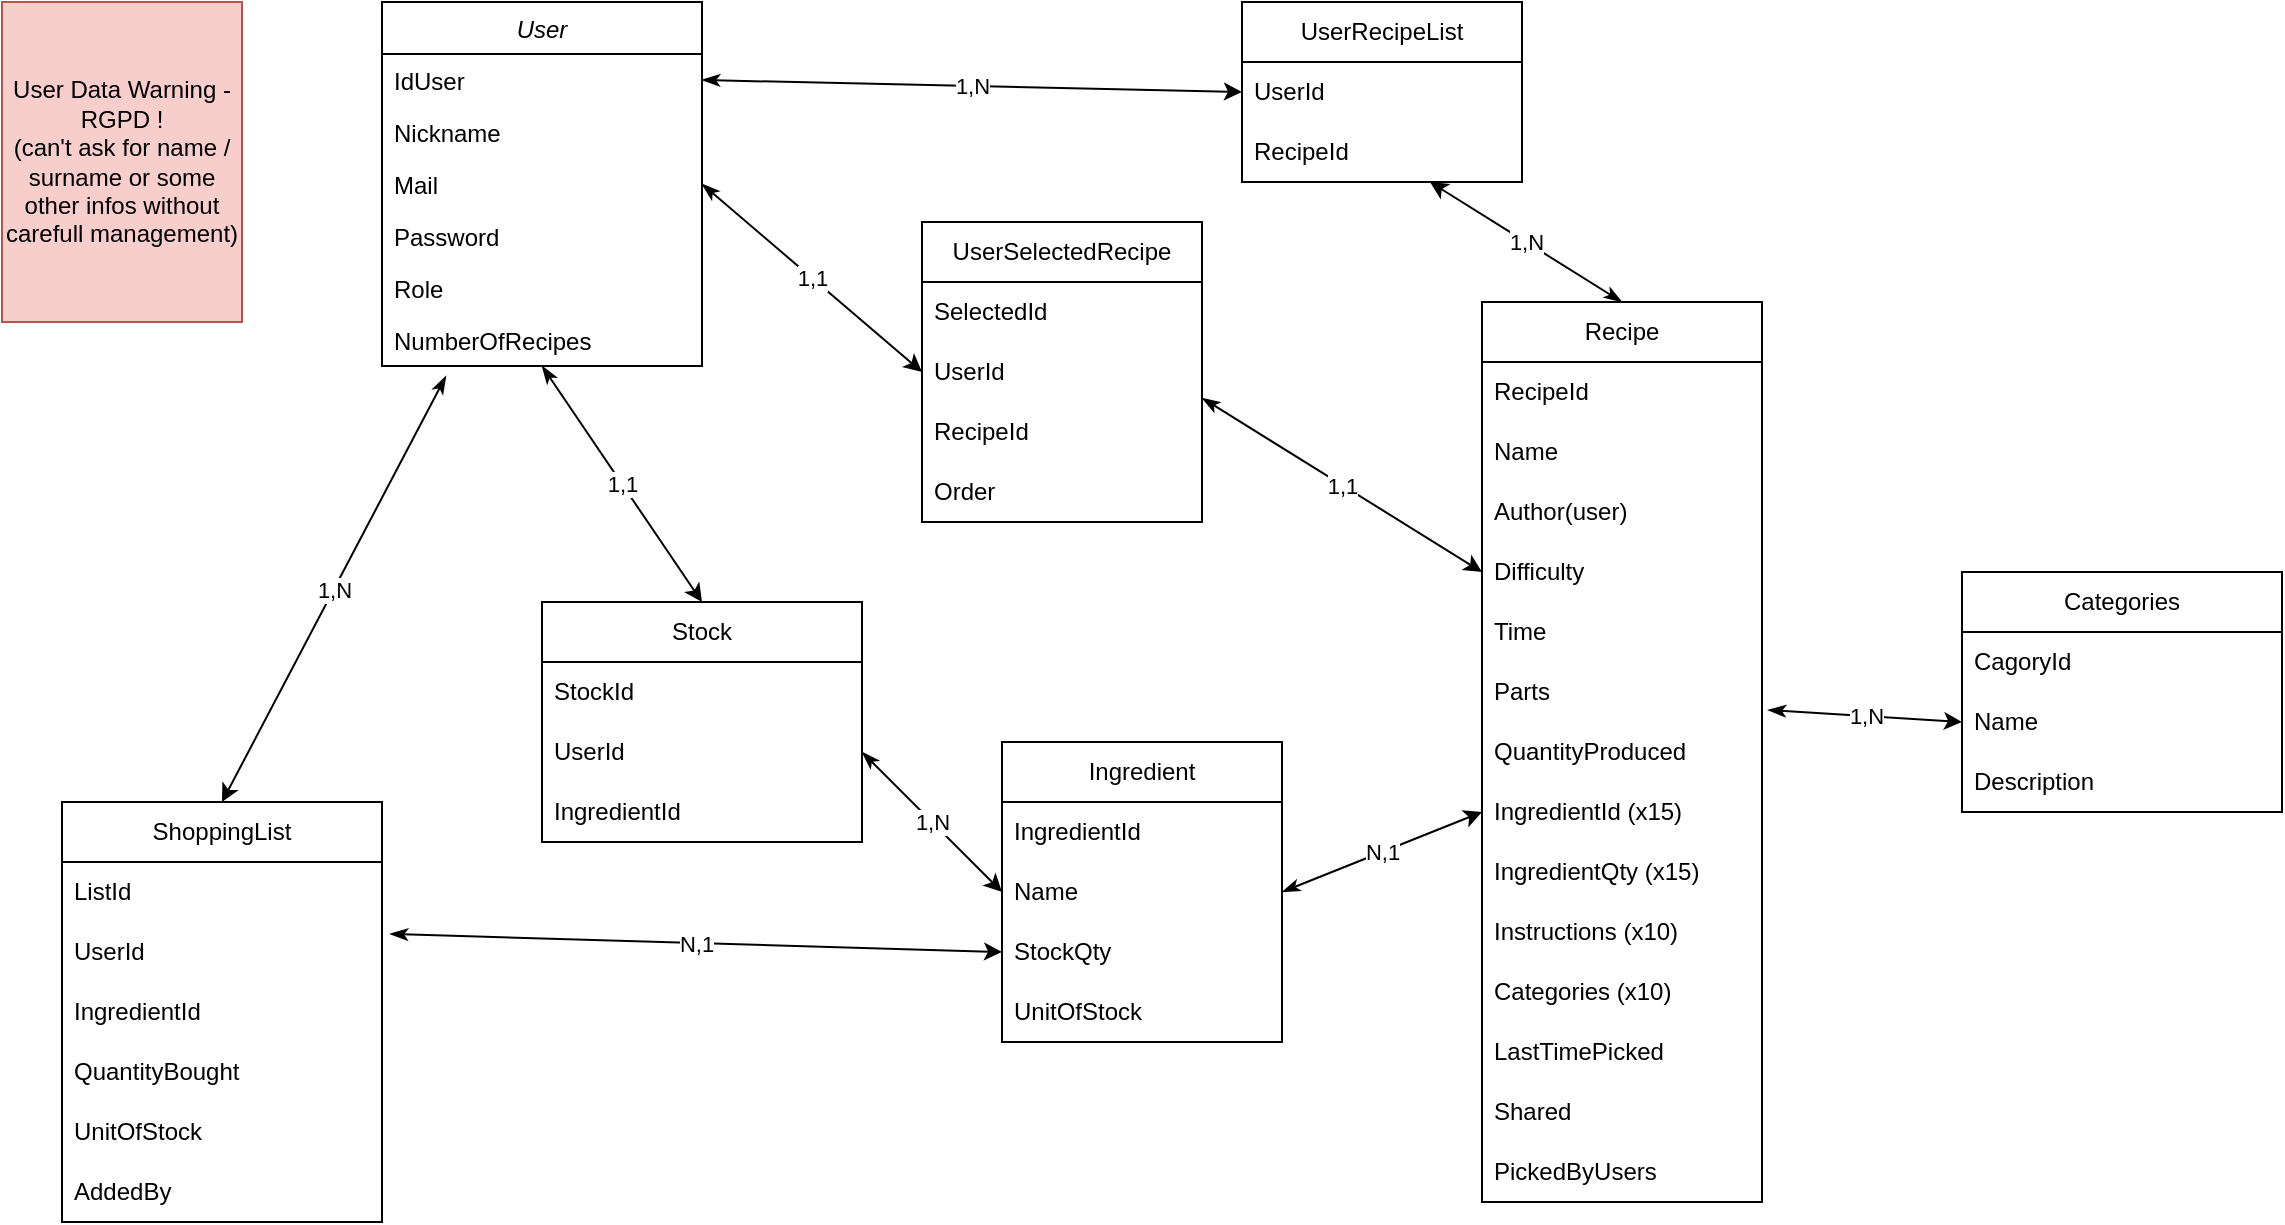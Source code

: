 <mxfile version="21.2.1" type="github">
  <diagram id="C5RBs43oDa-KdzZeNtuy" name="Page-1">
    <mxGraphModel dx="1050" dy="566" grid="1" gridSize="10" guides="1" tooltips="1" connect="1" arrows="1" fold="1" page="1" pageScale="1" pageWidth="827" pageHeight="1169" math="0" shadow="0">
      <root>
        <mxCell id="WIyWlLk6GJQsqaUBKTNV-0" />
        <mxCell id="WIyWlLk6GJQsqaUBKTNV-1" parent="WIyWlLk6GJQsqaUBKTNV-0" />
        <mxCell id="zkfFHV4jXpPFQw0GAbJ--0" value="User" style="swimlane;fontStyle=2;align=center;verticalAlign=top;childLayout=stackLayout;horizontal=1;startSize=26;horizontalStack=0;resizeParent=1;resizeLast=0;collapsible=1;marginBottom=0;rounded=0;shadow=0;strokeWidth=1;" parent="WIyWlLk6GJQsqaUBKTNV-1" vertex="1">
          <mxGeometry x="200" y="10" width="160" height="182" as="geometry">
            <mxRectangle x="230" y="140" width="160" height="26" as="alternateBounds" />
          </mxGeometry>
        </mxCell>
        <mxCell id="zkfFHV4jXpPFQw0GAbJ--1" value="IdUser" style="text;align=left;verticalAlign=top;spacingLeft=4;spacingRight=4;overflow=hidden;rotatable=0;points=[[0,0.5],[1,0.5]];portConstraint=eastwest;" parent="zkfFHV4jXpPFQw0GAbJ--0" vertex="1">
          <mxGeometry y="26" width="160" height="26" as="geometry" />
        </mxCell>
        <mxCell id="ID5eZU1FUtA1wJAW-733-2" value="Nickname" style="text;align=left;verticalAlign=top;spacingLeft=4;spacingRight=4;overflow=hidden;rotatable=0;points=[[0,0.5],[1,0.5]];portConstraint=eastwest;" parent="zkfFHV4jXpPFQw0GAbJ--0" vertex="1">
          <mxGeometry y="52" width="160" height="26" as="geometry" />
        </mxCell>
        <mxCell id="zkfFHV4jXpPFQw0GAbJ--2" value="Mail" style="text;align=left;verticalAlign=top;spacingLeft=4;spacingRight=4;overflow=hidden;rotatable=0;points=[[0,0.5],[1,0.5]];portConstraint=eastwest;rounded=0;shadow=0;html=0;" parent="zkfFHV4jXpPFQw0GAbJ--0" vertex="1">
          <mxGeometry y="78" width="160" height="26" as="geometry" />
        </mxCell>
        <mxCell id="ID5eZU1FUtA1wJAW-733-3" value="Password" style="text;align=left;verticalAlign=top;spacingLeft=4;spacingRight=4;overflow=hidden;rotatable=0;points=[[0,0.5],[1,0.5]];portConstraint=eastwest;rounded=0;shadow=0;html=0;" parent="zkfFHV4jXpPFQw0GAbJ--0" vertex="1">
          <mxGeometry y="104" width="160" height="26" as="geometry" />
        </mxCell>
        <mxCell id="zkfFHV4jXpPFQw0GAbJ--3" value="Role" style="text;align=left;verticalAlign=top;spacingLeft=4;spacingRight=4;overflow=hidden;rotatable=0;points=[[0,0.5],[1,0.5]];portConstraint=eastwest;rounded=0;shadow=0;html=0;" parent="zkfFHV4jXpPFQw0GAbJ--0" vertex="1">
          <mxGeometry y="130" width="160" height="26" as="geometry" />
        </mxCell>
        <mxCell id="ID5eZU1FUtA1wJAW-733-44" value="NumberOfRecipes" style="text;align=left;verticalAlign=top;spacingLeft=4;spacingRight=4;overflow=hidden;rotatable=0;points=[[0,0.5],[1,0.5]];portConstraint=eastwest;rounded=0;shadow=0;html=0;" parent="zkfFHV4jXpPFQw0GAbJ--0" vertex="1">
          <mxGeometry y="156" width="160" height="26" as="geometry" />
        </mxCell>
        <mxCell id="ID5eZU1FUtA1wJAW-733-0" value="&lt;div&gt;User Data Warning - RGPD !&lt;/div&gt;&lt;div&gt;(can&#39;t ask for name / surname or some other infos without carefull management)&lt;br&gt;&lt;/div&gt;" style="rounded=0;whiteSpace=wrap;html=1;fillColor=#f8cecc;strokeColor=#b85450;" parent="WIyWlLk6GJQsqaUBKTNV-1" vertex="1">
          <mxGeometry x="10" y="10" width="120" height="160" as="geometry" />
        </mxCell>
        <mxCell id="ID5eZU1FUtA1wJAW-733-4" value="Recipe" style="swimlane;fontStyle=0;childLayout=stackLayout;horizontal=1;startSize=30;horizontalStack=0;resizeParent=1;resizeParentMax=0;resizeLast=0;collapsible=1;marginBottom=0;whiteSpace=wrap;html=1;" parent="WIyWlLk6GJQsqaUBKTNV-1" vertex="1">
          <mxGeometry x="750" y="160" width="140" height="450" as="geometry" />
        </mxCell>
        <mxCell id="ID5eZU1FUtA1wJAW-733-5" value="RecipeId" style="text;strokeColor=none;fillColor=none;align=left;verticalAlign=middle;spacingLeft=4;spacingRight=4;overflow=hidden;points=[[0,0.5],[1,0.5]];portConstraint=eastwest;rotatable=0;whiteSpace=wrap;html=1;" parent="ID5eZU1FUtA1wJAW-733-4" vertex="1">
          <mxGeometry y="30" width="140" height="30" as="geometry" />
        </mxCell>
        <mxCell id="ID5eZU1FUtA1wJAW-733-6" value="Name" style="text;strokeColor=none;fillColor=none;align=left;verticalAlign=middle;spacingLeft=4;spacingRight=4;overflow=hidden;points=[[0,0.5],[1,0.5]];portConstraint=eastwest;rotatable=0;whiteSpace=wrap;html=1;" parent="ID5eZU1FUtA1wJAW-733-4" vertex="1">
          <mxGeometry y="60" width="140" height="30" as="geometry" />
        </mxCell>
        <mxCell id="ID5eZU1FUtA1wJAW-733-7" value="Author(user)" style="text;strokeColor=none;fillColor=none;align=left;verticalAlign=middle;spacingLeft=4;spacingRight=4;overflow=hidden;points=[[0,0.5],[1,0.5]];portConstraint=eastwest;rotatable=0;whiteSpace=wrap;html=1;" parent="ID5eZU1FUtA1wJAW-733-4" vertex="1">
          <mxGeometry y="90" width="140" height="30" as="geometry" />
        </mxCell>
        <mxCell id="ID5eZU1FUtA1wJAW-733-21" value="Difficulty" style="text;strokeColor=none;fillColor=none;align=left;verticalAlign=middle;spacingLeft=4;spacingRight=4;overflow=hidden;points=[[0,0.5],[1,0.5]];portConstraint=eastwest;rotatable=0;whiteSpace=wrap;html=1;" parent="ID5eZU1FUtA1wJAW-733-4" vertex="1">
          <mxGeometry y="120" width="140" height="30" as="geometry" />
        </mxCell>
        <mxCell id="ID5eZU1FUtA1wJAW-733-20" value="Time" style="text;strokeColor=none;fillColor=none;align=left;verticalAlign=middle;spacingLeft=4;spacingRight=4;overflow=hidden;points=[[0,0.5],[1,0.5]];portConstraint=eastwest;rotatable=0;whiteSpace=wrap;html=1;" parent="ID5eZU1FUtA1wJAW-733-4" vertex="1">
          <mxGeometry y="150" width="140" height="30" as="geometry" />
        </mxCell>
        <mxCell id="ID5eZU1FUtA1wJAW-733-19" value="Parts" style="text;strokeColor=none;fillColor=none;align=left;verticalAlign=middle;spacingLeft=4;spacingRight=4;overflow=hidden;points=[[0,0.5],[1,0.5]];portConstraint=eastwest;rotatable=0;whiteSpace=wrap;html=1;" parent="ID5eZU1FUtA1wJAW-733-4" vertex="1">
          <mxGeometry y="180" width="140" height="30" as="geometry" />
        </mxCell>
        <mxCell id="ID5eZU1FUtA1wJAW-733-47" value="QuantityProduced" style="text;strokeColor=none;fillColor=none;align=left;verticalAlign=middle;spacingLeft=4;spacingRight=4;overflow=hidden;points=[[0,0.5],[1,0.5]];portConstraint=eastwest;rotatable=0;whiteSpace=wrap;html=1;" parent="ID5eZU1FUtA1wJAW-733-4" vertex="1">
          <mxGeometry y="210" width="140" height="30" as="geometry" />
        </mxCell>
        <mxCell id="ID5eZU1FUtA1wJAW-733-54" value="IngredientId (x15)" style="text;strokeColor=none;fillColor=none;align=left;verticalAlign=middle;spacingLeft=4;spacingRight=4;overflow=hidden;points=[[0,0.5],[1,0.5]];portConstraint=eastwest;rotatable=0;whiteSpace=wrap;html=1;" parent="ID5eZU1FUtA1wJAW-733-4" vertex="1">
          <mxGeometry y="240" width="140" height="30" as="geometry" />
        </mxCell>
        <mxCell id="ID5eZU1FUtA1wJAW-733-18" value="IngredientQty (x15)" style="text;strokeColor=none;fillColor=none;align=left;verticalAlign=middle;spacingLeft=4;spacingRight=4;overflow=hidden;points=[[0,0.5],[1,0.5]];portConstraint=eastwest;rotatable=0;whiteSpace=wrap;html=1;" parent="ID5eZU1FUtA1wJAW-733-4" vertex="1">
          <mxGeometry y="270" width="140" height="30" as="geometry" />
        </mxCell>
        <mxCell id="ID5eZU1FUtA1wJAW-733-49" value="Instructions (x10)" style="text;strokeColor=none;fillColor=none;align=left;verticalAlign=middle;spacingLeft=4;spacingRight=4;overflow=hidden;points=[[0,0.5],[1,0.5]];portConstraint=eastwest;rotatable=0;whiteSpace=wrap;html=1;" parent="ID5eZU1FUtA1wJAW-733-4" vertex="1">
          <mxGeometry y="300" width="140" height="30" as="geometry" />
        </mxCell>
        <mxCell id="4q4shHsFP2MKsgpGnsUL-12" value="Categories (x10)" style="text;strokeColor=none;fillColor=none;align=left;verticalAlign=middle;spacingLeft=4;spacingRight=4;overflow=hidden;points=[[0,0.5],[1,0.5]];portConstraint=eastwest;rotatable=0;whiteSpace=wrap;html=1;" parent="ID5eZU1FUtA1wJAW-733-4" vertex="1">
          <mxGeometry y="330" width="140" height="30" as="geometry" />
        </mxCell>
        <mxCell id="4q4shHsFP2MKsgpGnsUL-13" value="LastTimePicked" style="text;strokeColor=none;fillColor=none;align=left;verticalAlign=middle;spacingLeft=4;spacingRight=4;overflow=hidden;points=[[0,0.5],[1,0.5]];portConstraint=eastwest;rotatable=0;whiteSpace=wrap;html=1;" parent="ID5eZU1FUtA1wJAW-733-4" vertex="1">
          <mxGeometry y="360" width="140" height="30" as="geometry" />
        </mxCell>
        <mxCell id="4q4shHsFP2MKsgpGnsUL-21" value="Shared" style="text;strokeColor=none;fillColor=none;align=left;verticalAlign=middle;spacingLeft=4;spacingRight=4;overflow=hidden;points=[[0,0.5],[1,0.5]];portConstraint=eastwest;rotatable=0;whiteSpace=wrap;html=1;" parent="ID5eZU1FUtA1wJAW-733-4" vertex="1">
          <mxGeometry y="390" width="140" height="30" as="geometry" />
        </mxCell>
        <mxCell id="4q4shHsFP2MKsgpGnsUL-20" value="PickedByUsers" style="text;strokeColor=none;fillColor=none;align=left;verticalAlign=middle;spacingLeft=4;spacingRight=4;overflow=hidden;points=[[0,0.5],[1,0.5]];portConstraint=eastwest;rotatable=0;whiteSpace=wrap;html=1;" parent="ID5eZU1FUtA1wJAW-733-4" vertex="1">
          <mxGeometry y="420" width="140" height="30" as="geometry" />
        </mxCell>
        <mxCell id="ID5eZU1FUtA1wJAW-733-8" value="Ingredient" style="swimlane;fontStyle=0;childLayout=stackLayout;horizontal=1;startSize=30;horizontalStack=0;resizeParent=1;resizeParentMax=0;resizeLast=0;collapsible=1;marginBottom=0;whiteSpace=wrap;html=1;" parent="WIyWlLk6GJQsqaUBKTNV-1" vertex="1">
          <mxGeometry x="510" y="380" width="140" height="150" as="geometry" />
        </mxCell>
        <mxCell id="ID5eZU1FUtA1wJAW-733-9" value="IngredientId" style="text;strokeColor=none;fillColor=none;align=left;verticalAlign=middle;spacingLeft=4;spacingRight=4;overflow=hidden;points=[[0,0.5],[1,0.5]];portConstraint=eastwest;rotatable=0;whiteSpace=wrap;html=1;" parent="ID5eZU1FUtA1wJAW-733-8" vertex="1">
          <mxGeometry y="30" width="140" height="30" as="geometry" />
        </mxCell>
        <mxCell id="ID5eZU1FUtA1wJAW-733-10" value="Name" style="text;strokeColor=none;fillColor=none;align=left;verticalAlign=middle;spacingLeft=4;spacingRight=4;overflow=hidden;points=[[0,0.5],[1,0.5]];portConstraint=eastwest;rotatable=0;whiteSpace=wrap;html=1;" parent="ID5eZU1FUtA1wJAW-733-8" vertex="1">
          <mxGeometry y="60" width="140" height="30" as="geometry" />
        </mxCell>
        <mxCell id="ID5eZU1FUtA1wJAW-733-16" value="StockQty" style="text;strokeColor=none;fillColor=none;align=left;verticalAlign=middle;spacingLeft=4;spacingRight=4;overflow=hidden;points=[[0,0.5],[1,0.5]];portConstraint=eastwest;rotatable=0;whiteSpace=wrap;html=1;" parent="ID5eZU1FUtA1wJAW-733-8" vertex="1">
          <mxGeometry y="90" width="140" height="30" as="geometry" />
        </mxCell>
        <mxCell id="ID5eZU1FUtA1wJAW-733-17" value="UnitOfStock" style="text;strokeColor=none;fillColor=none;align=left;verticalAlign=middle;spacingLeft=4;spacingRight=4;overflow=hidden;points=[[0,0.5],[1,0.5]];portConstraint=eastwest;rotatable=0;whiteSpace=wrap;html=1;" parent="ID5eZU1FUtA1wJAW-733-8" vertex="1">
          <mxGeometry y="120" width="140" height="30" as="geometry" />
        </mxCell>
        <mxCell id="ID5eZU1FUtA1wJAW-733-12" value="UserRecipeList" style="swimlane;fontStyle=0;childLayout=stackLayout;horizontal=1;startSize=30;horizontalStack=0;resizeParent=1;resizeParentMax=0;resizeLast=0;collapsible=1;marginBottom=0;whiteSpace=wrap;html=1;" parent="WIyWlLk6GJQsqaUBKTNV-1" vertex="1">
          <mxGeometry x="630" y="10" width="140" height="90" as="geometry" />
        </mxCell>
        <mxCell id="ID5eZU1FUtA1wJAW-733-13" value="UserId" style="text;strokeColor=none;fillColor=none;align=left;verticalAlign=middle;spacingLeft=4;spacingRight=4;overflow=hidden;points=[[0,0.5],[1,0.5]];portConstraint=eastwest;rotatable=0;whiteSpace=wrap;html=1;" parent="ID5eZU1FUtA1wJAW-733-12" vertex="1">
          <mxGeometry y="30" width="140" height="30" as="geometry" />
        </mxCell>
        <mxCell id="ID5eZU1FUtA1wJAW-733-14" value="RecipeId" style="text;strokeColor=none;fillColor=none;align=left;verticalAlign=middle;spacingLeft=4;spacingRight=4;overflow=hidden;points=[[0,0.5],[1,0.5]];portConstraint=eastwest;rotatable=0;whiteSpace=wrap;html=1;" parent="ID5eZU1FUtA1wJAW-733-12" vertex="1">
          <mxGeometry y="60" width="140" height="30" as="geometry" />
        </mxCell>
        <mxCell id="ID5eZU1FUtA1wJAW-733-22" value="Stock" style="swimlane;fontStyle=0;childLayout=stackLayout;horizontal=1;startSize=30;horizontalStack=0;resizeParent=1;resizeParentMax=0;resizeLast=0;collapsible=1;marginBottom=0;whiteSpace=wrap;html=1;" parent="WIyWlLk6GJQsqaUBKTNV-1" vertex="1">
          <mxGeometry x="280" y="310" width="160" height="120" as="geometry" />
        </mxCell>
        <mxCell id="ID5eZU1FUtA1wJAW-733-24" value="StockId" style="text;strokeColor=none;fillColor=none;align=left;verticalAlign=middle;spacingLeft=4;spacingRight=4;overflow=hidden;points=[[0,0.5],[1,0.5]];portConstraint=eastwest;rotatable=0;whiteSpace=wrap;html=1;" parent="ID5eZU1FUtA1wJAW-733-22" vertex="1">
          <mxGeometry y="30" width="160" height="30" as="geometry" />
        </mxCell>
        <mxCell id="ID5eZU1FUtA1wJAW-733-23" value="UserId" style="text;strokeColor=none;fillColor=none;align=left;verticalAlign=middle;spacingLeft=4;spacingRight=4;overflow=hidden;points=[[0,0.5],[1,0.5]];portConstraint=eastwest;rotatable=0;whiteSpace=wrap;html=1;" parent="ID5eZU1FUtA1wJAW-733-22" vertex="1">
          <mxGeometry y="60" width="160" height="30" as="geometry" />
        </mxCell>
        <mxCell id="ID5eZU1FUtA1wJAW-733-25" value="IngredientId" style="text;strokeColor=none;fillColor=none;align=left;verticalAlign=middle;spacingLeft=4;spacingRight=4;overflow=hidden;points=[[0,0.5],[1,0.5]];portConstraint=eastwest;rotatable=0;whiteSpace=wrap;html=1;" parent="ID5eZU1FUtA1wJAW-733-22" vertex="1">
          <mxGeometry y="90" width="160" height="30" as="geometry" />
        </mxCell>
        <mxCell id="ID5eZU1FUtA1wJAW-733-26" value="" style="endArrow=classic;html=1;rounded=0;exitX=0.5;exitY=1;exitDx=0;exitDy=0;entryX=0.5;entryY=0;entryDx=0;entryDy=0;startArrow=classicThin;startFill=1;" parent="WIyWlLk6GJQsqaUBKTNV-1" source="zkfFHV4jXpPFQw0GAbJ--0" target="ID5eZU1FUtA1wJAW-733-22" edge="1">
          <mxGeometry relative="1" as="geometry">
            <mxPoint x="290" y="210" as="sourcePoint" />
            <mxPoint x="450" y="210" as="targetPoint" />
          </mxGeometry>
        </mxCell>
        <mxCell id="ID5eZU1FUtA1wJAW-733-27" value="1,1" style="edgeLabel;resizable=0;html=1;align=center;verticalAlign=middle;" parent="ID5eZU1FUtA1wJAW-733-26" connectable="0" vertex="1">
          <mxGeometry relative="1" as="geometry" />
        </mxCell>
        <mxCell id="ID5eZU1FUtA1wJAW-733-30" value="UserSelectedRecipe" style="swimlane;fontStyle=0;childLayout=stackLayout;horizontal=1;startSize=30;horizontalStack=0;resizeParent=1;resizeParentMax=0;resizeLast=0;collapsible=1;marginBottom=0;whiteSpace=wrap;html=1;" parent="WIyWlLk6GJQsqaUBKTNV-1" vertex="1">
          <mxGeometry x="470" y="120" width="140" height="150" as="geometry" />
        </mxCell>
        <mxCell id="FPe_PZD4rglHqXRTwYch-0" value="SelectedId" style="text;strokeColor=none;fillColor=none;align=left;verticalAlign=middle;spacingLeft=4;spacingRight=4;overflow=hidden;points=[[0,0.5],[1,0.5]];portConstraint=eastwest;rotatable=0;whiteSpace=wrap;html=1;" vertex="1" parent="ID5eZU1FUtA1wJAW-733-30">
          <mxGeometry y="30" width="140" height="30" as="geometry" />
        </mxCell>
        <mxCell id="ID5eZU1FUtA1wJAW-733-31" value="UserId" style="text;strokeColor=none;fillColor=none;align=left;verticalAlign=middle;spacingLeft=4;spacingRight=4;overflow=hidden;points=[[0,0.5],[1,0.5]];portConstraint=eastwest;rotatable=0;whiteSpace=wrap;html=1;" parent="ID5eZU1FUtA1wJAW-733-30" vertex="1">
          <mxGeometry y="60" width="140" height="30" as="geometry" />
        </mxCell>
        <mxCell id="ID5eZU1FUtA1wJAW-733-32" value="RecipeId" style="text;strokeColor=none;fillColor=none;align=left;verticalAlign=middle;spacingLeft=4;spacingRight=4;overflow=hidden;points=[[0,0.5],[1,0.5]];portConstraint=eastwest;rotatable=0;whiteSpace=wrap;html=1;" parent="ID5eZU1FUtA1wJAW-733-30" vertex="1">
          <mxGeometry y="90" width="140" height="30" as="geometry" />
        </mxCell>
        <mxCell id="FPe_PZD4rglHqXRTwYch-1" value="Order" style="text;strokeColor=none;fillColor=none;align=left;verticalAlign=middle;spacingLeft=4;spacingRight=4;overflow=hidden;points=[[0,0.5],[1,0.5]];portConstraint=eastwest;rotatable=0;whiteSpace=wrap;html=1;" vertex="1" parent="ID5eZU1FUtA1wJAW-733-30">
          <mxGeometry y="120" width="140" height="30" as="geometry" />
        </mxCell>
        <mxCell id="ID5eZU1FUtA1wJAW-733-34" value="" style="endArrow=classic;html=1;rounded=0;exitX=1;exitY=0.5;exitDx=0;exitDy=0;entryX=0;entryY=0.5;entryDx=0;entryDy=0;startArrow=classicThin;startFill=1;" parent="WIyWlLk6GJQsqaUBKTNV-1" source="zkfFHV4jXpPFQw0GAbJ--2" target="ID5eZU1FUtA1wJAW-733-31" edge="1">
          <mxGeometry relative="1" as="geometry">
            <mxPoint x="390" y="60" as="sourcePoint" />
            <mxPoint x="390" y="194" as="targetPoint" />
          </mxGeometry>
        </mxCell>
        <mxCell id="ID5eZU1FUtA1wJAW-733-35" value="1,1" style="edgeLabel;resizable=0;html=1;align=center;verticalAlign=middle;" parent="ID5eZU1FUtA1wJAW-733-34" connectable="0" vertex="1">
          <mxGeometry relative="1" as="geometry" />
        </mxCell>
        <mxCell id="ID5eZU1FUtA1wJAW-733-36" value="" style="endArrow=classic;html=1;rounded=0;exitX=1;exitY=0.5;exitDx=0;exitDy=0;entryX=0;entryY=0.5;entryDx=0;entryDy=0;startArrow=classicThin;startFill=1;" parent="WIyWlLk6GJQsqaUBKTNV-1" source="zkfFHV4jXpPFQw0GAbJ--1" target="ID5eZU1FUtA1wJAW-733-13" edge="1">
          <mxGeometry relative="1" as="geometry">
            <mxPoint x="480" y="10" as="sourcePoint" />
            <mxPoint x="480" y="144" as="targetPoint" />
          </mxGeometry>
        </mxCell>
        <mxCell id="ID5eZU1FUtA1wJAW-733-37" value="1,N" style="edgeLabel;resizable=0;html=1;align=center;verticalAlign=middle;" parent="ID5eZU1FUtA1wJAW-733-36" connectable="0" vertex="1">
          <mxGeometry relative="1" as="geometry" />
        </mxCell>
        <mxCell id="ID5eZU1FUtA1wJAW-733-38" value="" style="endArrow=classic;html=1;rounded=0;exitX=0.5;exitY=0;exitDx=0;exitDy=0;startArrow=classicThin;startFill=1;" parent="WIyWlLk6GJQsqaUBKTNV-1" source="ID5eZU1FUtA1wJAW-733-4" target="ID5eZU1FUtA1wJAW-733-14" edge="1">
          <mxGeometry relative="1" as="geometry">
            <mxPoint x="590" y="220" as="sourcePoint" />
            <mxPoint x="700" y="140" as="targetPoint" />
          </mxGeometry>
        </mxCell>
        <mxCell id="ID5eZU1FUtA1wJAW-733-39" value="1,N" style="edgeLabel;resizable=0;html=1;align=center;verticalAlign=middle;" parent="ID5eZU1FUtA1wJAW-733-38" connectable="0" vertex="1">
          <mxGeometry relative="1" as="geometry" />
        </mxCell>
        <mxCell id="ID5eZU1FUtA1wJAW-733-42" value="" style="endArrow=classic;html=1;rounded=0;exitX=1;exitY=0.5;exitDx=0;exitDy=0;entryX=0;entryY=0.5;entryDx=0;entryDy=0;startArrow=classicThin;startFill=1;" parent="WIyWlLk6GJQsqaUBKTNV-1" source="ID5eZU1FUtA1wJAW-733-23" target="ID5eZU1FUtA1wJAW-733-10" edge="1">
          <mxGeometry relative="1" as="geometry">
            <mxPoint x="400" y="300" as="sourcePoint" />
            <mxPoint x="670" y="306" as="targetPoint" />
          </mxGeometry>
        </mxCell>
        <mxCell id="ID5eZU1FUtA1wJAW-733-43" value="1,N" style="edgeLabel;resizable=0;html=1;align=center;verticalAlign=middle;" parent="ID5eZU1FUtA1wJAW-733-42" connectable="0" vertex="1">
          <mxGeometry relative="1" as="geometry" />
        </mxCell>
        <mxCell id="ID5eZU1FUtA1wJAW-733-45" value="" style="endArrow=classic;html=1;rounded=0;entryX=0;entryY=0.5;entryDx=0;entryDy=0;startArrow=classicThin;startFill=1;exitX=1;exitY=-0.067;exitDx=0;exitDy=0;exitPerimeter=0;" parent="WIyWlLk6GJQsqaUBKTNV-1" source="ID5eZU1FUtA1wJAW-733-32" target="ID5eZU1FUtA1wJAW-733-21" edge="1">
          <mxGeometry relative="1" as="geometry">
            <mxPoint x="570" y="210" as="sourcePoint" />
            <mxPoint x="730" y="274" as="targetPoint" />
          </mxGeometry>
        </mxCell>
        <mxCell id="ID5eZU1FUtA1wJAW-733-46" value="1,1" style="edgeLabel;resizable=0;html=1;align=center;verticalAlign=middle;" parent="ID5eZU1FUtA1wJAW-733-45" connectable="0" vertex="1">
          <mxGeometry relative="1" as="geometry" />
        </mxCell>
        <mxCell id="ID5eZU1FUtA1wJAW-733-58" value="" style="endArrow=classic;html=1;rounded=0;exitX=1;exitY=0.5;exitDx=0;exitDy=0;entryX=0;entryY=0.5;entryDx=0;entryDy=0;startArrow=classicThin;startFill=1;" parent="WIyWlLk6GJQsqaUBKTNV-1" source="ID5eZU1FUtA1wJAW-733-10" target="ID5eZU1FUtA1wJAW-733-54" edge="1">
          <mxGeometry relative="1" as="geometry">
            <mxPoint x="580" y="290" as="sourcePoint" />
            <mxPoint x="690" y="350" as="targetPoint" />
          </mxGeometry>
        </mxCell>
        <mxCell id="ID5eZU1FUtA1wJAW-733-59" value="N,1" style="edgeLabel;resizable=0;html=1;align=center;verticalAlign=middle;" parent="ID5eZU1FUtA1wJAW-733-58" connectable="0" vertex="1">
          <mxGeometry relative="1" as="geometry" />
        </mxCell>
        <mxCell id="4q4shHsFP2MKsgpGnsUL-0" value="ShoppingList" style="swimlane;fontStyle=0;childLayout=stackLayout;horizontal=1;startSize=30;horizontalStack=0;resizeParent=1;resizeParentMax=0;resizeLast=0;collapsible=1;marginBottom=0;whiteSpace=wrap;html=1;" parent="WIyWlLk6GJQsqaUBKTNV-1" vertex="1">
          <mxGeometry x="40" y="410" width="160" height="210" as="geometry" />
        </mxCell>
        <mxCell id="4q4shHsFP2MKsgpGnsUL-1" value="ListId" style="text;strokeColor=none;fillColor=none;align=left;verticalAlign=middle;spacingLeft=4;spacingRight=4;overflow=hidden;points=[[0,0.5],[1,0.5]];portConstraint=eastwest;rotatable=0;whiteSpace=wrap;html=1;" parent="4q4shHsFP2MKsgpGnsUL-0" vertex="1">
          <mxGeometry y="30" width="160" height="30" as="geometry" />
        </mxCell>
        <mxCell id="4q4shHsFP2MKsgpGnsUL-2" value="UserId" style="text;strokeColor=none;fillColor=none;align=left;verticalAlign=middle;spacingLeft=4;spacingRight=4;overflow=hidden;points=[[0,0.5],[1,0.5]];portConstraint=eastwest;rotatable=0;whiteSpace=wrap;html=1;" parent="4q4shHsFP2MKsgpGnsUL-0" vertex="1">
          <mxGeometry y="60" width="160" height="30" as="geometry" />
        </mxCell>
        <mxCell id="4q4shHsFP2MKsgpGnsUL-9" value="IngredientId" style="text;strokeColor=none;fillColor=none;align=left;verticalAlign=middle;spacingLeft=4;spacingRight=4;overflow=hidden;points=[[0,0.5],[1,0.5]];portConstraint=eastwest;rotatable=0;whiteSpace=wrap;html=1;" parent="4q4shHsFP2MKsgpGnsUL-0" vertex="1">
          <mxGeometry y="90" width="160" height="30" as="geometry" />
        </mxCell>
        <mxCell id="4q4shHsFP2MKsgpGnsUL-3" value="QuantityBought" style="text;strokeColor=none;fillColor=none;align=left;verticalAlign=middle;spacingLeft=4;spacingRight=4;overflow=hidden;points=[[0,0.5],[1,0.5]];portConstraint=eastwest;rotatable=0;whiteSpace=wrap;html=1;" parent="4q4shHsFP2MKsgpGnsUL-0" vertex="1">
          <mxGeometry y="120" width="160" height="30" as="geometry" />
        </mxCell>
        <mxCell id="4q4shHsFP2MKsgpGnsUL-10" value="&lt;div&gt;UnitOfStock&lt;/div&gt;" style="text;strokeColor=none;fillColor=none;align=left;verticalAlign=middle;spacingLeft=4;spacingRight=4;overflow=hidden;points=[[0,0.5],[1,0.5]];portConstraint=eastwest;rotatable=0;whiteSpace=wrap;html=1;" parent="4q4shHsFP2MKsgpGnsUL-0" vertex="1">
          <mxGeometry y="150" width="160" height="30" as="geometry" />
        </mxCell>
        <mxCell id="4q4shHsFP2MKsgpGnsUL-11" value="AddedBy" style="text;strokeColor=none;fillColor=none;align=left;verticalAlign=middle;spacingLeft=4;spacingRight=4;overflow=hidden;points=[[0,0.5],[1,0.5]];portConstraint=eastwest;rotatable=0;whiteSpace=wrap;html=1;" parent="4q4shHsFP2MKsgpGnsUL-0" vertex="1">
          <mxGeometry y="180" width="160" height="30" as="geometry" />
        </mxCell>
        <mxCell id="4q4shHsFP2MKsgpGnsUL-4" value="" style="endArrow=classic;html=1;rounded=0;exitX=1.025;exitY=0.2;exitDx=0;exitDy=0;entryX=0;entryY=0.5;entryDx=0;entryDy=0;startArrow=classicThin;startFill=1;exitPerimeter=0;" parent="WIyWlLk6GJQsqaUBKTNV-1" source="4q4shHsFP2MKsgpGnsUL-2" target="ID5eZU1FUtA1wJAW-733-16" edge="1">
          <mxGeometry relative="1" as="geometry">
            <mxPoint x="330" y="460" as="sourcePoint" />
            <mxPoint x="400" y="530" as="targetPoint" />
          </mxGeometry>
        </mxCell>
        <mxCell id="4q4shHsFP2MKsgpGnsUL-5" value="N,1" style="edgeLabel;resizable=0;html=1;align=center;verticalAlign=middle;" parent="4q4shHsFP2MKsgpGnsUL-4" connectable="0" vertex="1">
          <mxGeometry relative="1" as="geometry" />
        </mxCell>
        <mxCell id="4q4shHsFP2MKsgpGnsUL-7" value="" style="endArrow=classic;html=1;rounded=0;exitX=0.2;exitY=1.192;exitDx=0;exitDy=0;entryX=0.5;entryY=0;entryDx=0;entryDy=0;startArrow=classicThin;startFill=1;exitPerimeter=0;" parent="WIyWlLk6GJQsqaUBKTNV-1" source="ID5eZU1FUtA1wJAW-733-44" target="4q4shHsFP2MKsgpGnsUL-0" edge="1">
          <mxGeometry relative="1" as="geometry">
            <mxPoint x="70" y="250" as="sourcePoint" />
            <mxPoint x="150" y="368" as="targetPoint" />
          </mxGeometry>
        </mxCell>
        <mxCell id="4q4shHsFP2MKsgpGnsUL-8" value="1,N" style="edgeLabel;resizable=0;html=1;align=center;verticalAlign=middle;" parent="4q4shHsFP2MKsgpGnsUL-7" connectable="0" vertex="1">
          <mxGeometry relative="1" as="geometry" />
        </mxCell>
        <mxCell id="4q4shHsFP2MKsgpGnsUL-14" value="Categories" style="swimlane;fontStyle=0;childLayout=stackLayout;horizontal=1;startSize=30;horizontalStack=0;resizeParent=1;resizeParentMax=0;resizeLast=0;collapsible=1;marginBottom=0;whiteSpace=wrap;html=1;" parent="WIyWlLk6GJQsqaUBKTNV-1" vertex="1">
          <mxGeometry x="990" y="295" width="160" height="120" as="geometry" />
        </mxCell>
        <mxCell id="4q4shHsFP2MKsgpGnsUL-15" value="CagoryId" style="text;strokeColor=none;fillColor=none;align=left;verticalAlign=middle;spacingLeft=4;spacingRight=4;overflow=hidden;points=[[0,0.5],[1,0.5]];portConstraint=eastwest;rotatable=0;whiteSpace=wrap;html=1;" parent="4q4shHsFP2MKsgpGnsUL-14" vertex="1">
          <mxGeometry y="30" width="160" height="30" as="geometry" />
        </mxCell>
        <mxCell id="4q4shHsFP2MKsgpGnsUL-16" value="Name" style="text;strokeColor=none;fillColor=none;align=left;verticalAlign=middle;spacingLeft=4;spacingRight=4;overflow=hidden;points=[[0,0.5],[1,0.5]];portConstraint=eastwest;rotatable=0;whiteSpace=wrap;html=1;" parent="4q4shHsFP2MKsgpGnsUL-14" vertex="1">
          <mxGeometry y="60" width="160" height="30" as="geometry" />
        </mxCell>
        <mxCell id="4q4shHsFP2MKsgpGnsUL-17" value="Description" style="text;strokeColor=none;fillColor=none;align=left;verticalAlign=middle;spacingLeft=4;spacingRight=4;overflow=hidden;points=[[0,0.5],[1,0.5]];portConstraint=eastwest;rotatable=0;whiteSpace=wrap;html=1;" parent="4q4shHsFP2MKsgpGnsUL-14" vertex="1">
          <mxGeometry y="90" width="160" height="30" as="geometry" />
        </mxCell>
        <mxCell id="4q4shHsFP2MKsgpGnsUL-18" value="" style="endArrow=classic;html=1;rounded=0;entryX=0;entryY=0.5;entryDx=0;entryDy=0;startArrow=classicThin;startFill=1;exitX=1.021;exitY=0.8;exitDx=0;exitDy=0;exitPerimeter=0;" parent="WIyWlLk6GJQsqaUBKTNV-1" source="ID5eZU1FUtA1wJAW-733-19" target="4q4shHsFP2MKsgpGnsUL-16" edge="1">
          <mxGeometry relative="1" as="geometry">
            <mxPoint x="910" y="380" as="sourcePoint" />
            <mxPoint x="1020" y="470" as="targetPoint" />
          </mxGeometry>
        </mxCell>
        <mxCell id="4q4shHsFP2MKsgpGnsUL-19" value="1,N" style="edgeLabel;resizable=0;html=1;align=center;verticalAlign=middle;" parent="4q4shHsFP2MKsgpGnsUL-18" connectable="0" vertex="1">
          <mxGeometry relative="1" as="geometry" />
        </mxCell>
      </root>
    </mxGraphModel>
  </diagram>
</mxfile>
